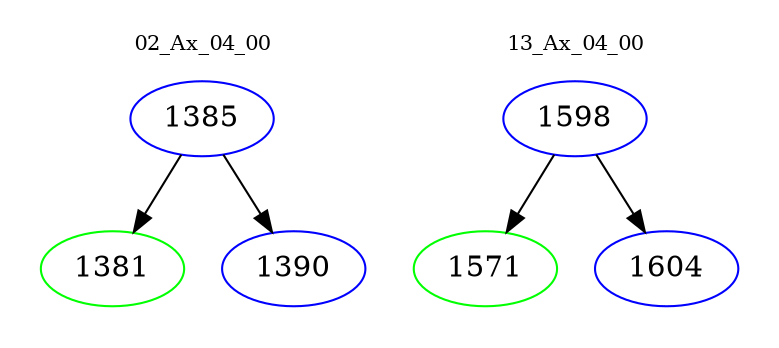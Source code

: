 digraph{
subgraph cluster_0 {
color = white
label = "02_Ax_04_00";
fontsize=10;
T0_1385 [label="1385", color="blue"]
T0_1385 -> T0_1381 [color="black"]
T0_1381 [label="1381", color="green"]
T0_1385 -> T0_1390 [color="black"]
T0_1390 [label="1390", color="blue"]
}
subgraph cluster_1 {
color = white
label = "13_Ax_04_00";
fontsize=10;
T1_1598 [label="1598", color="blue"]
T1_1598 -> T1_1571 [color="black"]
T1_1571 [label="1571", color="green"]
T1_1598 -> T1_1604 [color="black"]
T1_1604 [label="1604", color="blue"]
}
}
